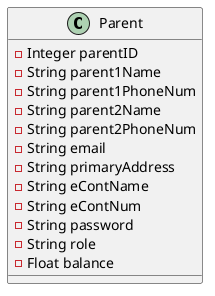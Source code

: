 @startuml
class Parent {
    - Integer parentID
    - String parent1Name
    - String parent1PhoneNum
    - String parent2Name
    - String parent2PhoneNum
    - String email
    - String primaryAddress
    - String eContName
    - String eContNum
    - String password
    - String role
    - Float balance
}
@enduml